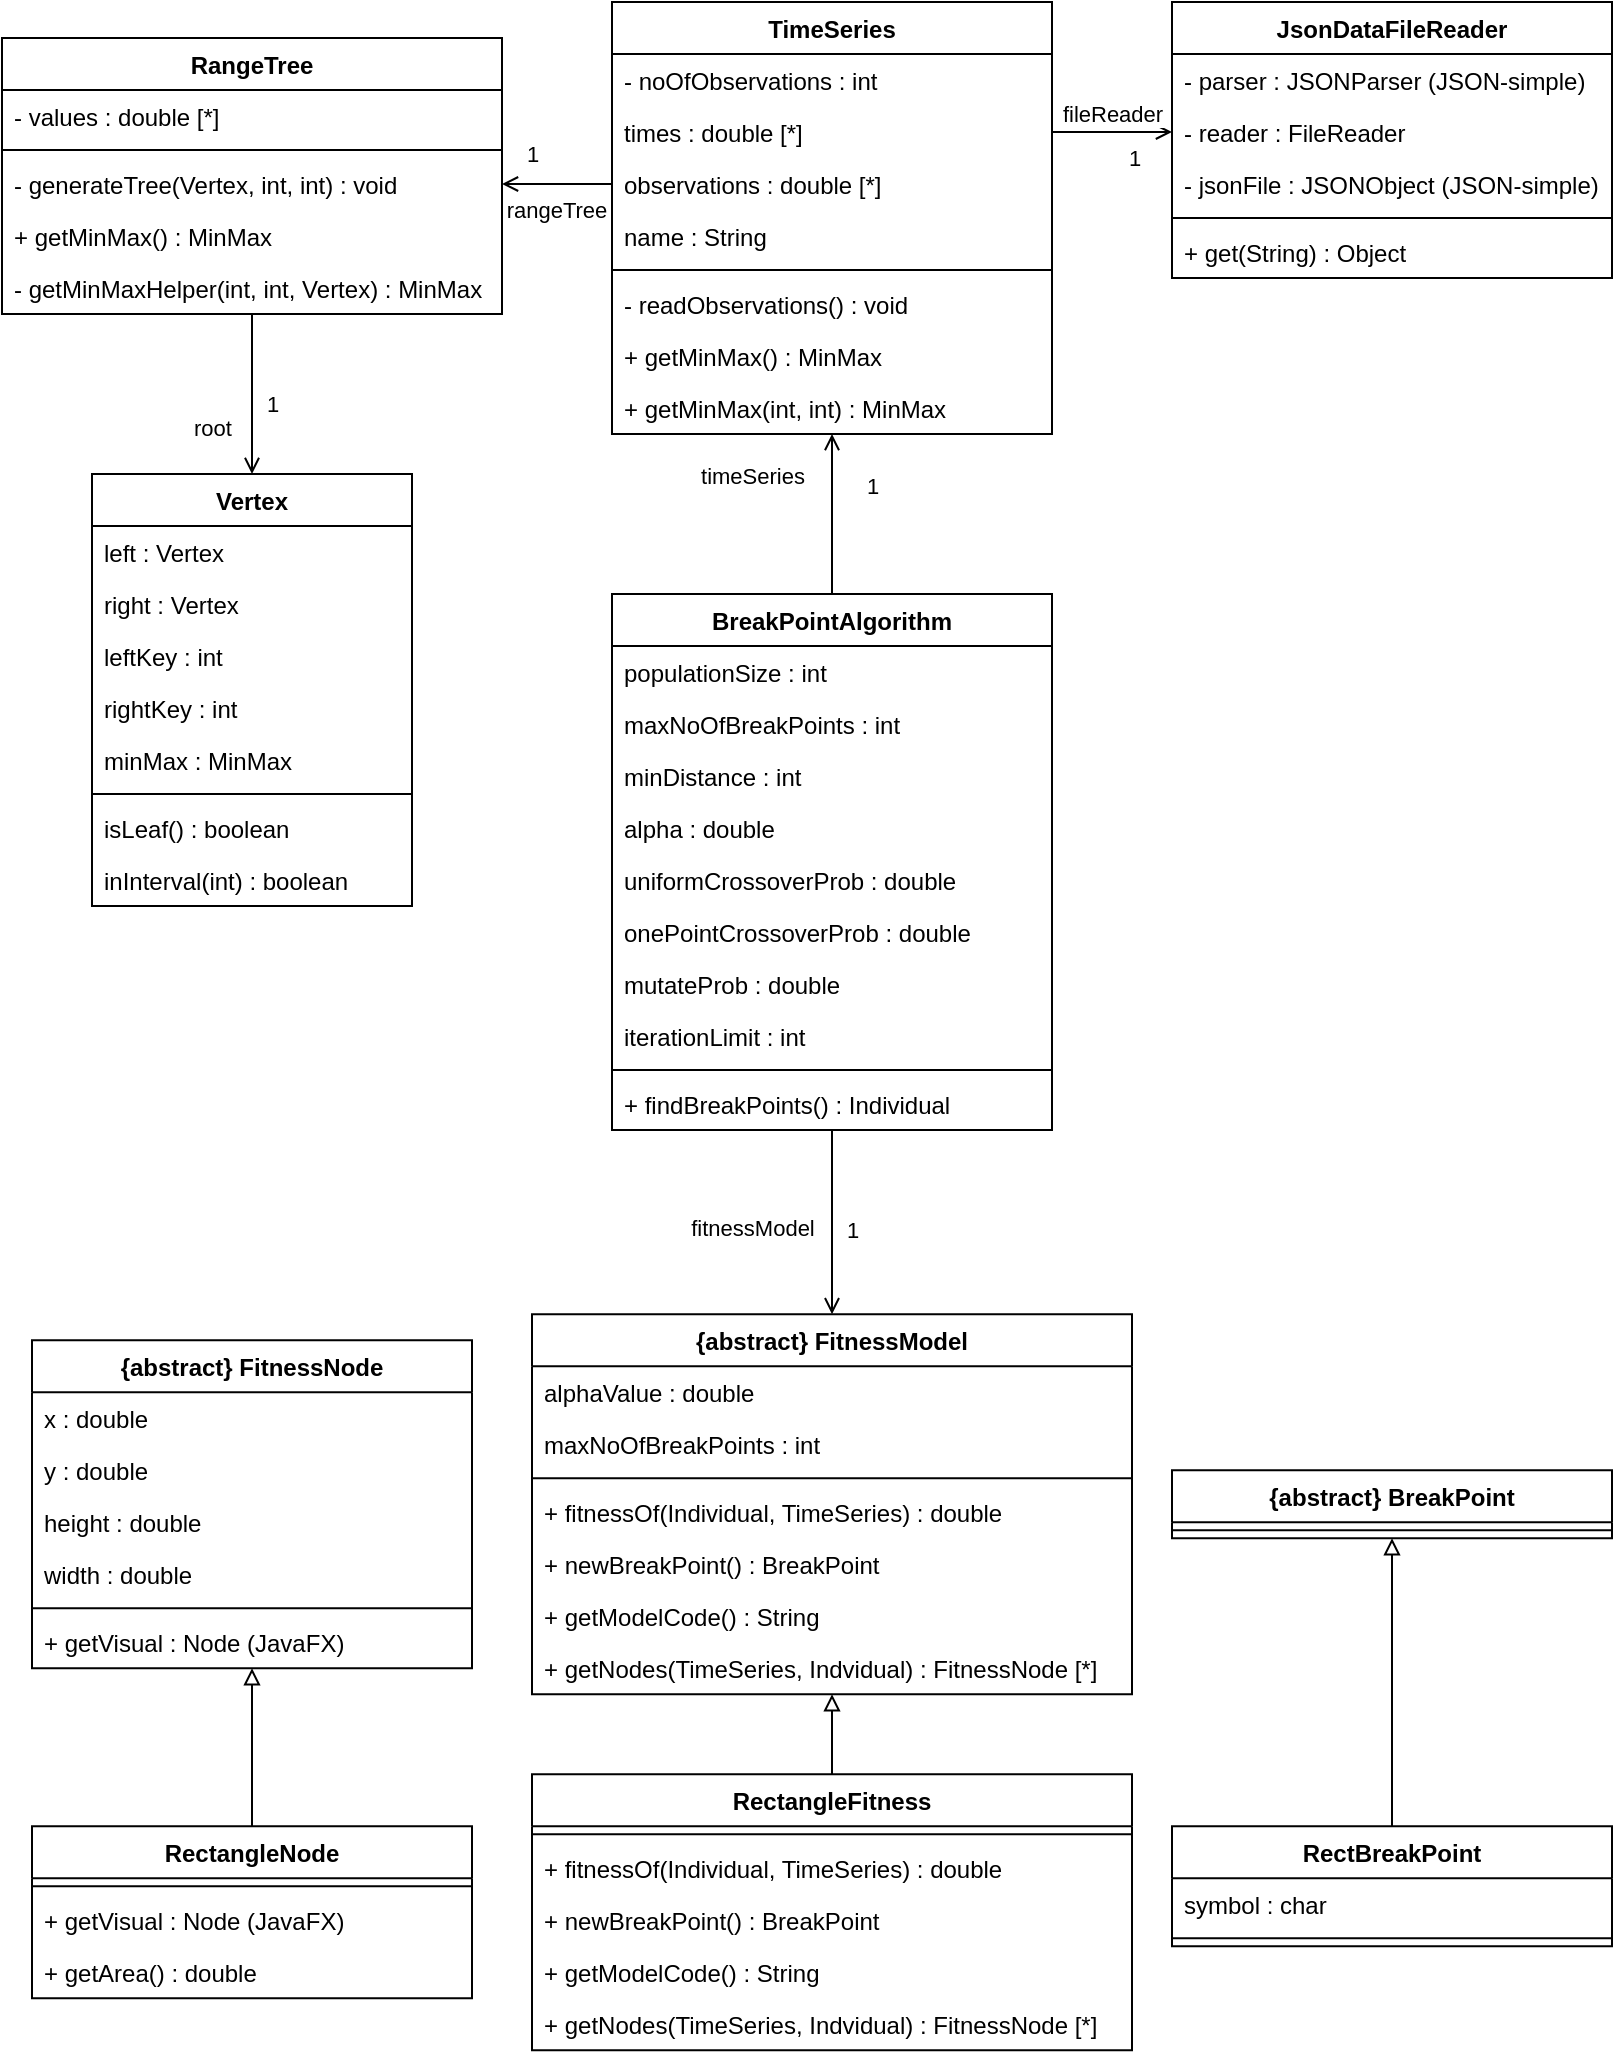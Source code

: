 <mxfile version="14.7.3" type="device"><diagram id="x_LPXBHBfk3V4Oj2Uj6G" name="Page-1"><mxGraphModel dx="1351" dy="731" grid="1" gridSize="10" guides="1" tooltips="1" connect="1" arrows="1" fold="1" page="1" pageScale="1" pageWidth="850" pageHeight="1100" math="0" shadow="0"><root><mxCell id="0"/><mxCell id="1" parent="0"/><mxCell id="CnJki6OZ6HKrZa90wAV7-26" style="edgeStyle=orthogonalEdgeStyle;rounded=0;orthogonalLoop=1;jettySize=auto;html=1;entryX=0.5;entryY=0;entryDx=0;entryDy=0;endArrow=open;endFill=0;" edge="1" parent="1" source="CnJki6OZ6HKrZa90wAV7-1" target="CnJki6OZ6HKrZa90wAV7-12"><mxGeometry relative="1" as="geometry"/></mxCell><mxCell id="CnJki6OZ6HKrZa90wAV7-27" value="fitnessModel" style="edgeLabel;html=1;align=center;verticalAlign=middle;resizable=0;points=[];" vertex="1" connectable="0" parent="CnJki6OZ6HKrZa90wAV7-26"><mxGeometry x="-0.137" y="2" relative="1" as="geometry"><mxPoint x="-42" y="9" as="offset"/></mxGeometry></mxCell><mxCell id="CnJki6OZ6HKrZa90wAV7-28" value="1" style="edgeLabel;html=1;align=center;verticalAlign=middle;resizable=0;points=[];" vertex="1" connectable="0" parent="CnJki6OZ6HKrZa90wAV7-26"><mxGeometry x="-0.11" y="2" relative="1" as="geometry"><mxPoint x="8" y="9" as="offset"/></mxGeometry></mxCell><mxCell id="CnJki6OZ6HKrZa90wAV7-1" value="BreakPointAlgorithm" style="swimlane;fontStyle=1;align=center;verticalAlign=top;childLayout=stackLayout;horizontal=1;startSize=26;horizontalStack=0;resizeParent=1;resizeParentMax=0;resizeLast=0;collapsible=1;marginBottom=0;" vertex="1" parent="1"><mxGeometry x="330" y="340" width="220" height="268" as="geometry"/></mxCell><mxCell id="CnJki6OZ6HKrZa90wAV7-2" value="populationSize : int" style="text;strokeColor=none;fillColor=none;align=left;verticalAlign=top;spacingLeft=4;spacingRight=4;overflow=hidden;rotatable=0;points=[[0,0.5],[1,0.5]];portConstraint=eastwest;" vertex="1" parent="CnJki6OZ6HKrZa90wAV7-1"><mxGeometry y="26" width="220" height="26" as="geometry"/></mxCell><mxCell id="CnJki6OZ6HKrZa90wAV7-3" value="maxNoOfBreakPoints : int" style="text;strokeColor=none;fillColor=none;align=left;verticalAlign=top;spacingLeft=4;spacingRight=4;overflow=hidden;rotatable=0;points=[[0,0.5],[1,0.5]];portConstraint=eastwest;" vertex="1" parent="CnJki6OZ6HKrZa90wAV7-1"><mxGeometry y="52" width="220" height="26" as="geometry"/></mxCell><mxCell id="CnJki6OZ6HKrZa90wAV7-4" value="minDistance : int" style="text;strokeColor=none;fillColor=none;align=left;verticalAlign=top;spacingLeft=4;spacingRight=4;overflow=hidden;rotatable=0;points=[[0,0.5],[1,0.5]];portConstraint=eastwest;" vertex="1" parent="CnJki6OZ6HKrZa90wAV7-1"><mxGeometry y="78" width="220" height="26" as="geometry"/></mxCell><mxCell id="CnJki6OZ6HKrZa90wAV7-5" value="alpha : double" style="text;strokeColor=none;fillColor=none;align=left;verticalAlign=top;spacingLeft=4;spacingRight=4;overflow=hidden;rotatable=0;points=[[0,0.5],[1,0.5]];portConstraint=eastwest;" vertex="1" parent="CnJki6OZ6HKrZa90wAV7-1"><mxGeometry y="104" width="220" height="26" as="geometry"/></mxCell><mxCell id="CnJki6OZ6HKrZa90wAV7-6" value="uniformCrossoverProb : double" style="text;strokeColor=none;fillColor=none;align=left;verticalAlign=top;spacingLeft=4;spacingRight=4;overflow=hidden;rotatable=0;points=[[0,0.5],[1,0.5]];portConstraint=eastwest;" vertex="1" parent="CnJki6OZ6HKrZa90wAV7-1"><mxGeometry y="130" width="220" height="26" as="geometry"/></mxCell><mxCell id="CnJki6OZ6HKrZa90wAV7-7" value="onePointCrossoverProb : double" style="text;strokeColor=none;fillColor=none;align=left;verticalAlign=top;spacingLeft=4;spacingRight=4;overflow=hidden;rotatable=0;points=[[0,0.5],[1,0.5]];portConstraint=eastwest;" vertex="1" parent="CnJki6OZ6HKrZa90wAV7-1"><mxGeometry y="156" width="220" height="26" as="geometry"/></mxCell><mxCell id="CnJki6OZ6HKrZa90wAV7-8" value="mutateProb : double" style="text;strokeColor=none;fillColor=none;align=left;verticalAlign=top;spacingLeft=4;spacingRight=4;overflow=hidden;rotatable=0;points=[[0,0.5],[1,0.5]];portConstraint=eastwest;" vertex="1" parent="CnJki6OZ6HKrZa90wAV7-1"><mxGeometry y="182" width="220" height="26" as="geometry"/></mxCell><mxCell id="CnJki6OZ6HKrZa90wAV7-9" value="iterationLimit : int" style="text;strokeColor=none;fillColor=none;align=left;verticalAlign=top;spacingLeft=4;spacingRight=4;overflow=hidden;rotatable=0;points=[[0,0.5],[1,0.5]];portConstraint=eastwest;" vertex="1" parent="CnJki6OZ6HKrZa90wAV7-1"><mxGeometry y="208" width="220" height="26" as="geometry"/></mxCell><mxCell id="CnJki6OZ6HKrZa90wAV7-10" value="" style="line;strokeWidth=1;fillColor=none;align=left;verticalAlign=middle;spacingTop=-1;spacingLeft=3;spacingRight=3;rotatable=0;labelPosition=right;points=[];portConstraint=eastwest;" vertex="1" parent="CnJki6OZ6HKrZa90wAV7-1"><mxGeometry y="234" width="220" height="8" as="geometry"/></mxCell><mxCell id="CnJki6OZ6HKrZa90wAV7-11" value="+ findBreakPoints() : Individual" style="text;strokeColor=none;fillColor=none;align=left;verticalAlign=top;spacingLeft=4;spacingRight=4;overflow=hidden;rotatable=0;points=[[0,0.5],[1,0.5]];portConstraint=eastwest;" vertex="1" parent="CnJki6OZ6HKrZa90wAV7-1"><mxGeometry y="242" width="220" height="26" as="geometry"/></mxCell><mxCell id="CnJki6OZ6HKrZa90wAV7-80" style="edgeStyle=orthogonalEdgeStyle;rounded=0;orthogonalLoop=1;jettySize=auto;html=1;entryX=0.5;entryY=0;entryDx=0;entryDy=0;startArrow=block;startFill=0;endArrow=none;endFill=0;" edge="1" parent="1" source="CnJki6OZ6HKrZa90wAV7-12" target="CnJki6OZ6HKrZa90wAV7-56"><mxGeometry relative="1" as="geometry"/></mxCell><mxCell id="CnJki6OZ6HKrZa90wAV7-12" value="{abstract} FitnessModel" style="swimlane;fontStyle=1;align=center;verticalAlign=top;childLayout=stackLayout;horizontal=1;startSize=26;horizontalStack=0;resizeParent=1;resizeParentMax=0;resizeLast=0;collapsible=1;marginBottom=0;" vertex="1" parent="1"><mxGeometry x="290" y="700.14" width="300" height="190" as="geometry"/></mxCell><mxCell id="CnJki6OZ6HKrZa90wAV7-13" value="alphaValue : double" style="text;strokeColor=none;fillColor=none;align=left;verticalAlign=top;spacingLeft=4;spacingRight=4;overflow=hidden;rotatable=0;points=[[0,0.5],[1,0.5]];portConstraint=eastwest;" vertex="1" parent="CnJki6OZ6HKrZa90wAV7-12"><mxGeometry y="26" width="300" height="26" as="geometry"/></mxCell><mxCell id="CnJki6OZ6HKrZa90wAV7-14" value="maxNoOfBreakPoints : int" style="text;strokeColor=none;fillColor=none;align=left;verticalAlign=top;spacingLeft=4;spacingRight=4;overflow=hidden;rotatable=0;points=[[0,0.5],[1,0.5]];portConstraint=eastwest;" vertex="1" parent="CnJki6OZ6HKrZa90wAV7-12"><mxGeometry y="52" width="300" height="26" as="geometry"/></mxCell><mxCell id="CnJki6OZ6HKrZa90wAV7-21" value="" style="line;strokeWidth=1;fillColor=none;align=left;verticalAlign=middle;spacingTop=-1;spacingLeft=3;spacingRight=3;rotatable=0;labelPosition=right;points=[];portConstraint=eastwest;" vertex="1" parent="CnJki6OZ6HKrZa90wAV7-12"><mxGeometry y="78" width="300" height="8" as="geometry"/></mxCell><mxCell id="CnJki6OZ6HKrZa90wAV7-22" value="+ fitnessOf(Individual, TimeSeries) : double" style="text;strokeColor=none;fillColor=none;align=left;verticalAlign=top;spacingLeft=4;spacingRight=4;overflow=hidden;rotatable=0;points=[[0,0.5],[1,0.5]];portConstraint=eastwest;" vertex="1" parent="CnJki6OZ6HKrZa90wAV7-12"><mxGeometry y="86" width="300" height="26" as="geometry"/></mxCell><mxCell id="CnJki6OZ6HKrZa90wAV7-23" value="+ newBreakPoint() : BreakPoint" style="text;strokeColor=none;fillColor=none;align=left;verticalAlign=top;spacingLeft=4;spacingRight=4;overflow=hidden;rotatable=0;points=[[0,0.5],[1,0.5]];portConstraint=eastwest;" vertex="1" parent="CnJki6OZ6HKrZa90wAV7-12"><mxGeometry y="112" width="300" height="26" as="geometry"/></mxCell><mxCell id="CnJki6OZ6HKrZa90wAV7-24" value="+ getModelCode() : String" style="text;strokeColor=none;fillColor=none;align=left;verticalAlign=top;spacingLeft=4;spacingRight=4;overflow=hidden;rotatable=0;points=[[0,0.5],[1,0.5]];portConstraint=eastwest;" vertex="1" parent="CnJki6OZ6HKrZa90wAV7-12"><mxGeometry y="138" width="300" height="26" as="geometry"/></mxCell><mxCell id="CnJki6OZ6HKrZa90wAV7-25" value="+ getNodes(TimeSeries, Indvidual) : FitnessNode [*] " style="text;strokeColor=none;fillColor=none;align=left;verticalAlign=top;spacingLeft=4;spacingRight=4;overflow=hidden;rotatable=0;points=[[0,0.5],[1,0.5]];portConstraint=eastwest;" vertex="1" parent="CnJki6OZ6HKrZa90wAV7-12"><mxGeometry y="164" width="300" height="26" as="geometry"/></mxCell><mxCell id="CnJki6OZ6HKrZa90wAV7-78" style="edgeStyle=orthogonalEdgeStyle;rounded=0;orthogonalLoop=1;jettySize=auto;html=1;entryX=0.5;entryY=0;entryDx=0;entryDy=0;strokeColor=none;endArrow=none;endFill=0;" edge="1" parent="1" source="CnJki6OZ6HKrZa90wAV7-38" target="CnJki6OZ6HKrZa90wAV7-65"><mxGeometry relative="1" as="geometry"/></mxCell><mxCell id="CnJki6OZ6HKrZa90wAV7-79" style="edgeStyle=orthogonalEdgeStyle;rounded=0;orthogonalLoop=1;jettySize=auto;html=1;entryX=0.5;entryY=0;entryDx=0;entryDy=0;startArrow=block;startFill=0;endArrow=none;endFill=0;" edge="1" parent="1" source="CnJki6OZ6HKrZa90wAV7-38" target="CnJki6OZ6HKrZa90wAV7-65"><mxGeometry relative="1" as="geometry"/></mxCell><mxCell id="CnJki6OZ6HKrZa90wAV7-38" value="{abstract} FitnessNode" style="swimlane;fontStyle=1;align=center;verticalAlign=top;childLayout=stackLayout;horizontal=1;startSize=26;horizontalStack=0;resizeParent=1;resizeParentMax=0;resizeLast=0;collapsible=1;marginBottom=0;" vertex="1" parent="1"><mxGeometry x="40" y="713.14" width="220" height="164" as="geometry"/></mxCell><mxCell id="CnJki6OZ6HKrZa90wAV7-39" value="x : double" style="text;strokeColor=none;fillColor=none;align=left;verticalAlign=top;spacingLeft=4;spacingRight=4;overflow=hidden;rotatable=0;points=[[0,0.5],[1,0.5]];portConstraint=eastwest;" vertex="1" parent="CnJki6OZ6HKrZa90wAV7-38"><mxGeometry y="26" width="220" height="26" as="geometry"/></mxCell><mxCell id="CnJki6OZ6HKrZa90wAV7-40" value="y : double" style="text;strokeColor=none;fillColor=none;align=left;verticalAlign=top;spacingLeft=4;spacingRight=4;overflow=hidden;rotatable=0;points=[[0,0.5],[1,0.5]];portConstraint=eastwest;" vertex="1" parent="CnJki6OZ6HKrZa90wAV7-38"><mxGeometry y="52" width="220" height="26" as="geometry"/></mxCell><mxCell id="CnJki6OZ6HKrZa90wAV7-41" value="height : double" style="text;strokeColor=none;fillColor=none;align=left;verticalAlign=top;spacingLeft=4;spacingRight=4;overflow=hidden;rotatable=0;points=[[0,0.5],[1,0.5]];portConstraint=eastwest;" vertex="1" parent="CnJki6OZ6HKrZa90wAV7-38"><mxGeometry y="78" width="220" height="26" as="geometry"/></mxCell><mxCell id="CnJki6OZ6HKrZa90wAV7-42" value="width : double" style="text;strokeColor=none;fillColor=none;align=left;verticalAlign=top;spacingLeft=4;spacingRight=4;overflow=hidden;rotatable=0;points=[[0,0.5],[1,0.5]];portConstraint=eastwest;" vertex="1" parent="CnJki6OZ6HKrZa90wAV7-38"><mxGeometry y="104" width="220" height="26" as="geometry"/></mxCell><mxCell id="CnJki6OZ6HKrZa90wAV7-47" value="" style="line;strokeWidth=1;fillColor=none;align=left;verticalAlign=middle;spacingTop=-1;spacingLeft=3;spacingRight=3;rotatable=0;labelPosition=right;points=[];portConstraint=eastwest;" vertex="1" parent="CnJki6OZ6HKrZa90wAV7-38"><mxGeometry y="130" width="220" height="8" as="geometry"/></mxCell><mxCell id="CnJki6OZ6HKrZa90wAV7-48" value="+ getVisual : Node (JavaFX)" style="text;strokeColor=none;fillColor=none;align=left;verticalAlign=top;spacingLeft=4;spacingRight=4;overflow=hidden;rotatable=0;points=[[0,0.5],[1,0.5]];portConstraint=eastwest;" vertex="1" parent="CnJki6OZ6HKrZa90wAV7-38"><mxGeometry y="138" width="220" height="26" as="geometry"/></mxCell><mxCell id="CnJki6OZ6HKrZa90wAV7-81" style="edgeStyle=orthogonalEdgeStyle;rounded=0;orthogonalLoop=1;jettySize=auto;html=1;entryX=0.5;entryY=0;entryDx=0;entryDy=0;startArrow=block;startFill=0;endArrow=none;endFill=0;strokeWidth=1;" edge="1" parent="1" source="CnJki6OZ6HKrZa90wAV7-49" target="CnJki6OZ6HKrZa90wAV7-73"><mxGeometry relative="1" as="geometry"/></mxCell><mxCell id="CnJki6OZ6HKrZa90wAV7-49" value="{abstract} BreakPoint" style="swimlane;fontStyle=1;align=center;verticalAlign=top;childLayout=stackLayout;horizontal=1;startSize=26;horizontalStack=0;resizeParent=1;resizeParentMax=0;resizeLast=0;collapsible=1;marginBottom=0;" vertex="1" parent="1"><mxGeometry x="610" y="778.14" width="220" height="34" as="geometry"/></mxCell><mxCell id="CnJki6OZ6HKrZa90wAV7-54" value="" style="line;strokeWidth=1;fillColor=none;align=left;verticalAlign=middle;spacingTop=-1;spacingLeft=3;spacingRight=3;rotatable=0;labelPosition=right;points=[];portConstraint=eastwest;" vertex="1" parent="CnJki6OZ6HKrZa90wAV7-49"><mxGeometry y="26" width="220" height="8" as="geometry"/></mxCell><mxCell id="CnJki6OZ6HKrZa90wAV7-56" value="RectangleFitness" style="swimlane;fontStyle=1;align=center;verticalAlign=top;childLayout=stackLayout;horizontal=1;startSize=26;horizontalStack=0;resizeParent=1;resizeParentMax=0;resizeLast=0;collapsible=1;marginBottom=0;" vertex="1" parent="1"><mxGeometry x="290" y="930.14" width="300" height="138" as="geometry"/></mxCell><mxCell id="CnJki6OZ6HKrZa90wAV7-59" value="" style="line;strokeWidth=1;fillColor=none;align=left;verticalAlign=middle;spacingTop=-1;spacingLeft=3;spacingRight=3;rotatable=0;labelPosition=right;points=[];portConstraint=eastwest;" vertex="1" parent="CnJki6OZ6HKrZa90wAV7-56"><mxGeometry y="26" width="300" height="8" as="geometry"/></mxCell><mxCell id="CnJki6OZ6HKrZa90wAV7-60" value="+ fitnessOf(Individual, TimeSeries) : double" style="text;strokeColor=none;fillColor=none;align=left;verticalAlign=top;spacingLeft=4;spacingRight=4;overflow=hidden;rotatable=0;points=[[0,0.5],[1,0.5]];portConstraint=eastwest;" vertex="1" parent="CnJki6OZ6HKrZa90wAV7-56"><mxGeometry y="34" width="300" height="26" as="geometry"/></mxCell><mxCell id="CnJki6OZ6HKrZa90wAV7-61" value="+ newBreakPoint() : BreakPoint" style="text;strokeColor=none;fillColor=none;align=left;verticalAlign=top;spacingLeft=4;spacingRight=4;overflow=hidden;rotatable=0;points=[[0,0.5],[1,0.5]];portConstraint=eastwest;" vertex="1" parent="CnJki6OZ6HKrZa90wAV7-56"><mxGeometry y="60" width="300" height="26" as="geometry"/></mxCell><mxCell id="CnJki6OZ6HKrZa90wAV7-62" value="+ getModelCode() : String" style="text;strokeColor=none;fillColor=none;align=left;verticalAlign=top;spacingLeft=4;spacingRight=4;overflow=hidden;rotatable=0;points=[[0,0.5],[1,0.5]];portConstraint=eastwest;" vertex="1" parent="CnJki6OZ6HKrZa90wAV7-56"><mxGeometry y="86" width="300" height="26" as="geometry"/></mxCell><mxCell id="CnJki6OZ6HKrZa90wAV7-63" value="+ getNodes(TimeSeries, Indvidual) : FitnessNode [*] " style="text;strokeColor=none;fillColor=none;align=left;verticalAlign=top;spacingLeft=4;spacingRight=4;overflow=hidden;rotatable=0;points=[[0,0.5],[1,0.5]];portConstraint=eastwest;" vertex="1" parent="CnJki6OZ6HKrZa90wAV7-56"><mxGeometry y="112" width="300" height="26" as="geometry"/></mxCell><mxCell id="CnJki6OZ6HKrZa90wAV7-65" value="RectangleNode" style="swimlane;fontStyle=1;align=center;verticalAlign=top;childLayout=stackLayout;horizontal=1;startSize=26;horizontalStack=0;resizeParent=1;resizeParentMax=0;resizeLast=0;collapsible=1;marginBottom=0;" vertex="1" parent="1"><mxGeometry x="40" y="956.14" width="220" height="86" as="geometry"/></mxCell><mxCell id="CnJki6OZ6HKrZa90wAV7-70" value="" style="line;strokeWidth=1;fillColor=none;align=left;verticalAlign=middle;spacingTop=-1;spacingLeft=3;spacingRight=3;rotatable=0;labelPosition=right;points=[];portConstraint=eastwest;" vertex="1" parent="CnJki6OZ6HKrZa90wAV7-65"><mxGeometry y="26" width="220" height="8" as="geometry"/></mxCell><mxCell id="CnJki6OZ6HKrZa90wAV7-71" value="+ getVisual : Node (JavaFX)" style="text;strokeColor=none;fillColor=none;align=left;verticalAlign=top;spacingLeft=4;spacingRight=4;overflow=hidden;rotatable=0;points=[[0,0.5],[1,0.5]];portConstraint=eastwest;" vertex="1" parent="CnJki6OZ6HKrZa90wAV7-65"><mxGeometry y="34" width="220" height="26" as="geometry"/></mxCell><mxCell id="CnJki6OZ6HKrZa90wAV7-72" value="+ getArea() : double" style="text;strokeColor=none;fillColor=none;align=left;verticalAlign=top;spacingLeft=4;spacingRight=4;overflow=hidden;rotatable=0;points=[[0,0.5],[1,0.5]];portConstraint=eastwest;" vertex="1" parent="CnJki6OZ6HKrZa90wAV7-65"><mxGeometry y="60" width="220" height="26" as="geometry"/></mxCell><mxCell id="CnJki6OZ6HKrZa90wAV7-73" value="RectBreakPoint" style="swimlane;fontStyle=1;align=center;verticalAlign=top;childLayout=stackLayout;horizontal=1;startSize=26;horizontalStack=0;resizeParent=1;resizeParentMax=0;resizeLast=0;collapsible=1;marginBottom=0;" vertex="1" parent="1"><mxGeometry x="610" y="956.14" width="220" height="60" as="geometry"/></mxCell><mxCell id="CnJki6OZ6HKrZa90wAV7-75" value="symbol : char" style="text;strokeColor=none;fillColor=none;align=left;verticalAlign=top;spacingLeft=4;spacingRight=4;overflow=hidden;rotatable=0;points=[[0,0.5],[1,0.5]];portConstraint=eastwest;" vertex="1" parent="CnJki6OZ6HKrZa90wAV7-73"><mxGeometry y="26" width="220" height="26" as="geometry"/></mxCell><mxCell id="CnJki6OZ6HKrZa90wAV7-74" value="" style="line;strokeWidth=1;fillColor=none;align=left;verticalAlign=middle;spacingTop=-1;spacingLeft=3;spacingRight=3;rotatable=0;labelPosition=right;points=[];portConstraint=eastwest;" vertex="1" parent="CnJki6OZ6HKrZa90wAV7-73"><mxGeometry y="52" width="220" height="8" as="geometry"/></mxCell><mxCell id="CnJki6OZ6HKrZa90wAV7-156" style="edgeStyle=orthogonalEdgeStyle;rounded=0;orthogonalLoop=1;jettySize=auto;html=1;entryX=0.5;entryY=0;entryDx=0;entryDy=0;startArrow=open;startFill=0;endArrow=none;endFill=0;strokeWidth=1;" edge="1" parent="1" source="CnJki6OZ6HKrZa90wAV7-82" target="CnJki6OZ6HKrZa90wAV7-1"><mxGeometry relative="1" as="geometry"/></mxCell><mxCell id="CnJki6OZ6HKrZa90wAV7-157" value="timeSeries" style="edgeLabel;html=1;align=center;verticalAlign=middle;resizable=0;points=[];" vertex="1" connectable="0" parent="CnJki6OZ6HKrZa90wAV7-156"><mxGeometry x="0.189" y="2" relative="1" as="geometry"><mxPoint x="-42" y="-27" as="offset"/></mxGeometry></mxCell><mxCell id="CnJki6OZ6HKrZa90wAV7-158" value="1" style="edgeLabel;html=1;align=center;verticalAlign=middle;resizable=0;points=[];" vertex="1" connectable="0" parent="CnJki6OZ6HKrZa90wAV7-156"><mxGeometry x="-0.346" relative="1" as="geometry"><mxPoint x="20" as="offset"/></mxGeometry></mxCell><mxCell id="CnJki6OZ6HKrZa90wAV7-82" value="TimeSeries" style="swimlane;fontStyle=1;align=center;verticalAlign=top;childLayout=stackLayout;horizontal=1;startSize=26;horizontalStack=0;resizeParent=1;resizeParentMax=0;resizeLast=0;collapsible=1;marginBottom=0;" vertex="1" parent="1"><mxGeometry x="330" y="44" width="220" height="216" as="geometry"/></mxCell><mxCell id="CnJki6OZ6HKrZa90wAV7-83" value="- noOfObservations : int" style="text;strokeColor=none;fillColor=none;align=left;verticalAlign=top;spacingLeft=4;spacingRight=4;overflow=hidden;rotatable=0;points=[[0,0.5],[1,0.5]];portConstraint=eastwest;" vertex="1" parent="CnJki6OZ6HKrZa90wAV7-82"><mxGeometry y="26" width="220" height="26" as="geometry"/></mxCell><mxCell id="CnJki6OZ6HKrZa90wAV7-84" value="times : double [*]" style="text;strokeColor=none;fillColor=none;align=left;verticalAlign=top;spacingLeft=4;spacingRight=4;overflow=hidden;rotatable=0;points=[[0,0.5],[1,0.5]];portConstraint=eastwest;" vertex="1" parent="CnJki6OZ6HKrZa90wAV7-82"><mxGeometry y="52" width="220" height="26" as="geometry"/></mxCell><mxCell id="CnJki6OZ6HKrZa90wAV7-85" value="observations : double [*]" style="text;strokeColor=none;fillColor=none;align=left;verticalAlign=top;spacingLeft=4;spacingRight=4;overflow=hidden;rotatable=0;points=[[0,0.5],[1,0.5]];portConstraint=eastwest;" vertex="1" parent="CnJki6OZ6HKrZa90wAV7-82"><mxGeometry y="78" width="220" height="26" as="geometry"/></mxCell><mxCell id="CnJki6OZ6HKrZa90wAV7-86" value="name : String" style="text;strokeColor=none;fillColor=none;align=left;verticalAlign=top;spacingLeft=4;spacingRight=4;overflow=hidden;rotatable=0;points=[[0,0.5],[1,0.5]];portConstraint=eastwest;" vertex="1" parent="CnJki6OZ6HKrZa90wAV7-82"><mxGeometry y="104" width="220" height="26" as="geometry"/></mxCell><mxCell id="CnJki6OZ6HKrZa90wAV7-91" value="" style="line;strokeWidth=1;fillColor=none;align=left;verticalAlign=middle;spacingTop=-1;spacingLeft=3;spacingRight=3;rotatable=0;labelPosition=right;points=[];portConstraint=eastwest;" vertex="1" parent="CnJki6OZ6HKrZa90wAV7-82"><mxGeometry y="130" width="220" height="8" as="geometry"/></mxCell><mxCell id="CnJki6OZ6HKrZa90wAV7-92" value="- readObservations() : void" style="text;strokeColor=none;fillColor=none;align=left;verticalAlign=top;spacingLeft=4;spacingRight=4;overflow=hidden;rotatable=0;points=[[0,0.5],[1,0.5]];portConstraint=eastwest;" vertex="1" parent="CnJki6OZ6HKrZa90wAV7-82"><mxGeometry y="138" width="220" height="26" as="geometry"/></mxCell><mxCell id="CnJki6OZ6HKrZa90wAV7-93" value="+ getMinMax() : MinMax" style="text;strokeColor=none;fillColor=none;align=left;verticalAlign=top;spacingLeft=4;spacingRight=4;overflow=hidden;rotatable=0;points=[[0,0.5],[1,0.5]];portConstraint=eastwest;" vertex="1" parent="CnJki6OZ6HKrZa90wAV7-82"><mxGeometry y="164" width="220" height="26" as="geometry"/></mxCell><mxCell id="CnJki6OZ6HKrZa90wAV7-94" value="+ getMinMax(int, int) : MinMax" style="text;strokeColor=none;fillColor=none;align=left;verticalAlign=top;spacingLeft=4;spacingRight=4;overflow=hidden;rotatable=0;points=[[0,0.5],[1,0.5]];portConstraint=eastwest;" vertex="1" parent="CnJki6OZ6HKrZa90wAV7-82"><mxGeometry y="190" width="220" height="26" as="geometry"/></mxCell><mxCell id="CnJki6OZ6HKrZa90wAV7-95" value="JsonDataFileReader" style="swimlane;fontStyle=1;align=center;verticalAlign=top;childLayout=stackLayout;horizontal=1;startSize=26;horizontalStack=0;resizeParent=1;resizeParentMax=0;resizeLast=0;collapsible=1;marginBottom=0;" vertex="1" parent="1"><mxGeometry x="610" y="44" width="220" height="138" as="geometry"/></mxCell><mxCell id="CnJki6OZ6HKrZa90wAV7-96" value="- parser : JSONParser (JSON-simple)" style="text;strokeColor=none;fillColor=none;align=left;verticalAlign=top;spacingLeft=4;spacingRight=4;overflow=hidden;rotatable=0;points=[[0,0.5],[1,0.5]];portConstraint=eastwest;" vertex="1" parent="CnJki6OZ6HKrZa90wAV7-95"><mxGeometry y="26" width="220" height="26" as="geometry"/></mxCell><mxCell id="CnJki6OZ6HKrZa90wAV7-97" value="- reader : FileReader " style="text;strokeColor=none;fillColor=none;align=left;verticalAlign=top;spacingLeft=4;spacingRight=4;overflow=hidden;rotatable=0;points=[[0,0.5],[1,0.5]];portConstraint=eastwest;" vertex="1" parent="CnJki6OZ6HKrZa90wAV7-95"><mxGeometry y="52" width="220" height="26" as="geometry"/></mxCell><mxCell id="CnJki6OZ6HKrZa90wAV7-98" value="- jsonFile : JSONObject (JSON-simple)" style="text;strokeColor=none;fillColor=none;align=left;verticalAlign=top;spacingLeft=4;spacingRight=4;overflow=hidden;rotatable=0;points=[[0,0.5],[1,0.5]];portConstraint=eastwest;" vertex="1" parent="CnJki6OZ6HKrZa90wAV7-95"><mxGeometry y="78" width="220" height="26" as="geometry"/></mxCell><mxCell id="CnJki6OZ6HKrZa90wAV7-100" value="" style="line;strokeWidth=1;fillColor=none;align=left;verticalAlign=middle;spacingTop=-1;spacingLeft=3;spacingRight=3;rotatable=0;labelPosition=right;points=[];portConstraint=eastwest;" vertex="1" parent="CnJki6OZ6HKrZa90wAV7-95"><mxGeometry y="104" width="220" height="8" as="geometry"/></mxCell><mxCell id="CnJki6OZ6HKrZa90wAV7-103" value="+ get(String) : Object" style="text;strokeColor=none;fillColor=none;align=left;verticalAlign=top;spacingLeft=4;spacingRight=4;overflow=hidden;rotatable=0;points=[[0,0.5],[1,0.5]];portConstraint=eastwest;" vertex="1" parent="CnJki6OZ6HKrZa90wAV7-95"><mxGeometry y="112" width="220" height="26" as="geometry"/></mxCell><mxCell id="CnJki6OZ6HKrZa90wAV7-105" style="edgeStyle=orthogonalEdgeStyle;rounded=0;orthogonalLoop=1;jettySize=auto;html=1;exitX=1;exitY=0.5;exitDx=0;exitDy=0;entryX=0;entryY=0.5;entryDx=0;entryDy=0;startArrow=none;startFill=0;endArrow=open;endFill=0;strokeWidth=1;" edge="1" parent="1" source="CnJki6OZ6HKrZa90wAV7-84" target="CnJki6OZ6HKrZa90wAV7-97"><mxGeometry relative="1" as="geometry"/></mxCell><mxCell id="CnJki6OZ6HKrZa90wAV7-106" value="fileReader" style="edgeLabel;html=1;align=center;verticalAlign=middle;resizable=0;points=[];" vertex="1" connectable="0" parent="CnJki6OZ6HKrZa90wAV7-105"><mxGeometry x="0.519" y="1" relative="1" as="geometry"><mxPoint x="-16" y="-8" as="offset"/></mxGeometry></mxCell><mxCell id="CnJki6OZ6HKrZa90wAV7-107" value="1" style="edgeLabel;html=1;align=center;verticalAlign=middle;resizable=0;points=[];" vertex="1" connectable="0" parent="CnJki6OZ6HKrZa90wAV7-105"><mxGeometry x="0.726" relative="1" as="geometry"><mxPoint x="-11" y="13" as="offset"/></mxGeometry></mxCell><mxCell id="CnJki6OZ6HKrZa90wAV7-130" value="root" style="edgeStyle=orthogonalEdgeStyle;rounded=0;orthogonalLoop=1;jettySize=auto;html=1;entryX=0.5;entryY=0;entryDx=0;entryDy=0;startArrow=none;startFill=0;endArrow=open;endFill=0;strokeWidth=1;" edge="1" parent="1" source="CnJki6OZ6HKrZa90wAV7-110" target="CnJki6OZ6HKrZa90wAV7-119"><mxGeometry x="0.417" y="-20" relative="1" as="geometry"><mxPoint as="offset"/></mxGeometry></mxCell><mxCell id="CnJki6OZ6HKrZa90wAV7-131" value="1" style="edgeLabel;html=1;align=center;verticalAlign=middle;resizable=0;points=[];" vertex="1" connectable="0" parent="CnJki6OZ6HKrZa90wAV7-130"><mxGeometry x="-0.208" relative="1" as="geometry"><mxPoint x="10" y="13" as="offset"/></mxGeometry></mxCell><mxCell id="CnJki6OZ6HKrZa90wAV7-110" value="RangeTree" style="swimlane;fontStyle=1;align=center;verticalAlign=top;childLayout=stackLayout;horizontal=1;startSize=26;horizontalStack=0;resizeParent=1;resizeParentMax=0;resizeLast=0;collapsible=1;marginBottom=0;" vertex="1" parent="1"><mxGeometry x="25" y="62" width="250" height="138" as="geometry"/></mxCell><mxCell id="CnJki6OZ6HKrZa90wAV7-111" value="- values : double [*]" style="text;strokeColor=none;fillColor=none;align=left;verticalAlign=top;spacingLeft=4;spacingRight=4;overflow=hidden;rotatable=0;points=[[0,0.5],[1,0.5]];portConstraint=eastwest;" vertex="1" parent="CnJki6OZ6HKrZa90wAV7-110"><mxGeometry y="26" width="250" height="26" as="geometry"/></mxCell><mxCell id="CnJki6OZ6HKrZa90wAV7-115" value="" style="line;strokeWidth=1;fillColor=none;align=left;verticalAlign=middle;spacingTop=-1;spacingLeft=3;spacingRight=3;rotatable=0;labelPosition=right;points=[];portConstraint=eastwest;" vertex="1" parent="CnJki6OZ6HKrZa90wAV7-110"><mxGeometry y="52" width="250" height="8" as="geometry"/></mxCell><mxCell id="CnJki6OZ6HKrZa90wAV7-116" value="- generateTree(Vertex, int, int) : void" style="text;strokeColor=none;fillColor=none;align=left;verticalAlign=top;spacingLeft=4;spacingRight=4;overflow=hidden;rotatable=0;points=[[0,0.5],[1,0.5]];portConstraint=eastwest;" vertex="1" parent="CnJki6OZ6HKrZa90wAV7-110"><mxGeometry y="60" width="250" height="26" as="geometry"/></mxCell><mxCell id="CnJki6OZ6HKrZa90wAV7-117" value="+ getMinMax() : MinMax" style="text;strokeColor=none;fillColor=none;align=left;verticalAlign=top;spacingLeft=4;spacingRight=4;overflow=hidden;rotatable=0;points=[[0,0.5],[1,0.5]];portConstraint=eastwest;" vertex="1" parent="CnJki6OZ6HKrZa90wAV7-110"><mxGeometry y="86" width="250" height="26" as="geometry"/></mxCell><mxCell id="CnJki6OZ6HKrZa90wAV7-118" value="- getMinMaxHelper(int, int, Vertex) : MinMax" style="text;strokeColor=none;fillColor=none;align=left;verticalAlign=top;spacingLeft=4;spacingRight=4;overflow=hidden;rotatable=0;points=[[0,0.5],[1,0.5]];portConstraint=eastwest;" vertex="1" parent="CnJki6OZ6HKrZa90wAV7-110"><mxGeometry y="112" width="250" height="26" as="geometry"/></mxCell><mxCell id="CnJki6OZ6HKrZa90wAV7-119" value="Vertex" style="swimlane;fontStyle=1;align=center;verticalAlign=top;childLayout=stackLayout;horizontal=1;startSize=26;horizontalStack=0;resizeParent=1;resizeParentMax=0;resizeLast=0;collapsible=1;marginBottom=0;" vertex="1" parent="1"><mxGeometry x="70" y="280" width="160" height="216" as="geometry"/></mxCell><mxCell id="CnJki6OZ6HKrZa90wAV7-121" value="left : Vertex" style="text;strokeColor=none;fillColor=none;align=left;verticalAlign=top;spacingLeft=4;spacingRight=4;overflow=hidden;rotatable=0;points=[[0,0.5],[1,0.5]];portConstraint=eastwest;" vertex="1" parent="CnJki6OZ6HKrZa90wAV7-119"><mxGeometry y="26" width="160" height="26" as="geometry"/></mxCell><mxCell id="CnJki6OZ6HKrZa90wAV7-122" value="right : Vertex" style="text;strokeColor=none;fillColor=none;align=left;verticalAlign=top;spacingLeft=4;spacingRight=4;overflow=hidden;rotatable=0;points=[[0,0.5],[1,0.5]];portConstraint=eastwest;" vertex="1" parent="CnJki6OZ6HKrZa90wAV7-119"><mxGeometry y="52" width="160" height="26" as="geometry"/></mxCell><mxCell id="CnJki6OZ6HKrZa90wAV7-128" value="leftKey : int" style="text;strokeColor=none;fillColor=none;align=left;verticalAlign=top;spacingLeft=4;spacingRight=4;overflow=hidden;rotatable=0;points=[[0,0.5],[1,0.5]];portConstraint=eastwest;" vertex="1" parent="CnJki6OZ6HKrZa90wAV7-119"><mxGeometry y="78" width="160" height="26" as="geometry"/></mxCell><mxCell id="CnJki6OZ6HKrZa90wAV7-129" value="rightKey : int" style="text;strokeColor=none;fillColor=none;align=left;verticalAlign=top;spacingLeft=4;spacingRight=4;overflow=hidden;rotatable=0;points=[[0,0.5],[1,0.5]];portConstraint=eastwest;" vertex="1" parent="CnJki6OZ6HKrZa90wAV7-119"><mxGeometry y="104" width="160" height="26" as="geometry"/></mxCell><mxCell id="CnJki6OZ6HKrZa90wAV7-123" value="minMax : MinMax" style="text;strokeColor=none;fillColor=none;align=left;verticalAlign=top;spacingLeft=4;spacingRight=4;overflow=hidden;rotatable=0;points=[[0,0.5],[1,0.5]];portConstraint=eastwest;" vertex="1" parent="CnJki6OZ6HKrZa90wAV7-119"><mxGeometry y="130" width="160" height="26" as="geometry"/></mxCell><mxCell id="CnJki6OZ6HKrZa90wAV7-124" value="" style="line;strokeWidth=1;fillColor=none;align=left;verticalAlign=middle;spacingTop=-1;spacingLeft=3;spacingRight=3;rotatable=0;labelPosition=right;points=[];portConstraint=eastwest;" vertex="1" parent="CnJki6OZ6HKrZa90wAV7-119"><mxGeometry y="156" width="160" height="8" as="geometry"/></mxCell><mxCell id="CnJki6OZ6HKrZa90wAV7-125" value="isLeaf() : boolean" style="text;strokeColor=none;fillColor=none;align=left;verticalAlign=top;spacingLeft=4;spacingRight=4;overflow=hidden;rotatable=0;points=[[0,0.5],[1,0.5]];portConstraint=eastwest;" vertex="1" parent="CnJki6OZ6HKrZa90wAV7-119"><mxGeometry y="164" width="160" height="26" as="geometry"/></mxCell><mxCell id="CnJki6OZ6HKrZa90wAV7-126" value="inInterval(int) : boolean" style="text;strokeColor=none;fillColor=none;align=left;verticalAlign=top;spacingLeft=4;spacingRight=4;overflow=hidden;rotatable=0;points=[[0,0.5],[1,0.5]];portConstraint=eastwest;" vertex="1" parent="CnJki6OZ6HKrZa90wAV7-119"><mxGeometry y="190" width="160" height="26" as="geometry"/></mxCell><mxCell id="CnJki6OZ6HKrZa90wAV7-132" style="edgeStyle=orthogonalEdgeStyle;rounded=0;orthogonalLoop=1;jettySize=auto;html=1;entryX=1;entryY=0.5;entryDx=0;entryDy=0;startArrow=none;startFill=0;endArrow=open;endFill=0;strokeWidth=1;" edge="1" parent="1" source="CnJki6OZ6HKrZa90wAV7-85" target="CnJki6OZ6HKrZa90wAV7-116"><mxGeometry relative="1" as="geometry"/></mxCell><mxCell id="CnJki6OZ6HKrZa90wAV7-133" value="rangeTree" style="edgeLabel;html=1;align=center;verticalAlign=middle;resizable=0;points=[];" vertex="1" connectable="0" parent="CnJki6OZ6HKrZa90wAV7-132"><mxGeometry x="-0.2" y="1" relative="1" as="geometry"><mxPoint x="-6" y="12" as="offset"/></mxGeometry></mxCell><mxCell id="CnJki6OZ6HKrZa90wAV7-134" value="1" style="edgeLabel;html=1;align=center;verticalAlign=middle;resizable=0;points=[];" vertex="1" connectable="0" parent="CnJki6OZ6HKrZa90wAV7-132"><mxGeometry x="0.236" relative="1" as="geometry"><mxPoint x="-6" y="-15" as="offset"/></mxGeometry></mxCell></root></mxGraphModel></diagram></mxfile>